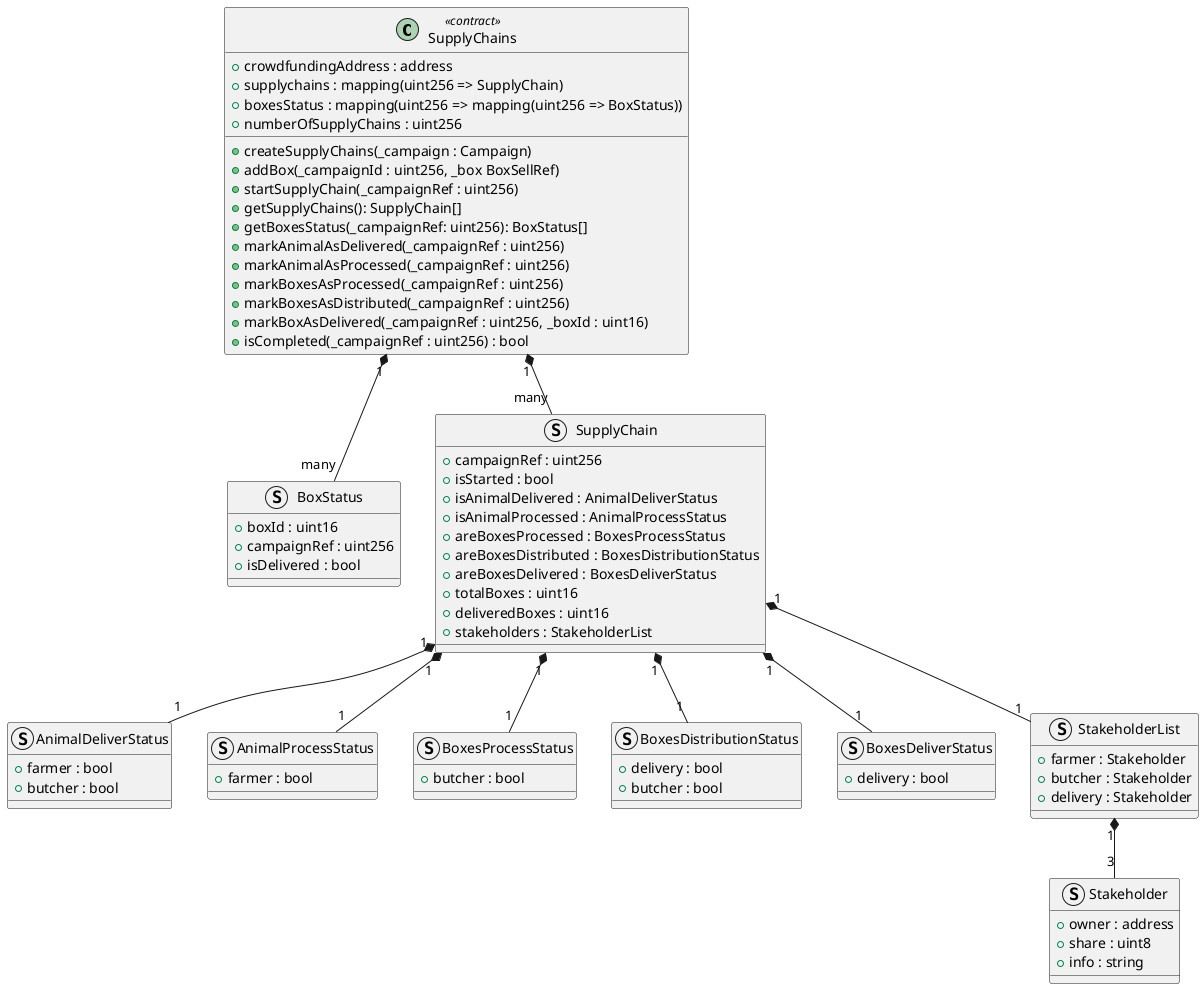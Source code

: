 @startuml SupplyChains
class SupplyChains <<contract>> {
  {field} +crowdfundingAddress : address
  {field} +supplychains : mapping(uint256 => SupplyChain)
  {field} +boxesStatus : mapping(uint256 => mapping(uint256 => BoxStatus))
  {field} +numberOfSupplyChains : uint256
  {method} +createSupplyChains(_campaign : Campaign)
  {method} +addBox(_campaignId : uint256, _box BoxSellRef)
  {method} +startSupplyChain(_campaignRef : uint256)
  {method} +getSupplyChains(): SupplyChain[]
  {method} +getBoxesStatus(_campaignRef: uint256): BoxStatus[]
  {method} +markAnimalAsDelivered(_campaignRef : uint256)
  {method} +markAnimalAsProcessed(_campaignRef : uint256)
  {method} +markBoxesAsProcessed(_campaignRef : uint256)
  {method} +markBoxesAsDistributed(_campaignRef : uint256)
  {method} +markBoxAsDelivered(_campaignRef : uint256, _boxId : uint16)
  {method} +isCompleted(_campaignRef : uint256) : bool
}
struct BoxStatus {
  +boxId : uint16
  +campaignRef : uint256
  +isDelivered : bool
}
struct SupplyChain {
  +campaignRef : uint256
  +isStarted : bool
  +isAnimalDelivered : AnimalDeliverStatus
  +isAnimalProcessed : AnimalProcessStatus
  +areBoxesProcessed : BoxesProcessStatus
  +areBoxesDistributed : BoxesDistributionStatus
  +areBoxesDelivered : BoxesDeliverStatus
  +totalBoxes : uint16
  +deliveredBoxes : uint16
  +stakeholders : StakeholderList
}
struct AnimalDeliverStatus {
  +farmer : bool
  +butcher : bool
}
struct AnimalProcessStatus {
  +farmer : bool
}
struct BoxesProcessStatus {
  +butcher : bool
}
struct BoxesDistributionStatus {
  +delivery : bool
  +butcher : bool
}
struct BoxesDeliverStatus {
  +delivery : bool
}
struct Stakeholder {
  +owner : address
  +share : uint8
  +info : string
}
struct StakeholderList {
  +farmer : Stakeholder
  +butcher : Stakeholder
  +delivery : Stakeholder
}

SupplyChains "1" *-- "many" SupplyChain
SupplyChain "1" *-- "1" AnimalDeliverStatus
SupplyChain "1" *-- "1" AnimalProcessStatus
SupplyChain "1" *-- "1" BoxesProcessStatus
SupplyChain "1" *-- "1" BoxesDistributionStatus
SupplyChain "1" *-- "1" BoxesDeliverStatus
SupplyChain "1" *-- "1" StakeholderList
StakeholderList "1" *-- "3" Stakeholder

SupplyChains "1" *-- "many" BoxStatus

@enduml
